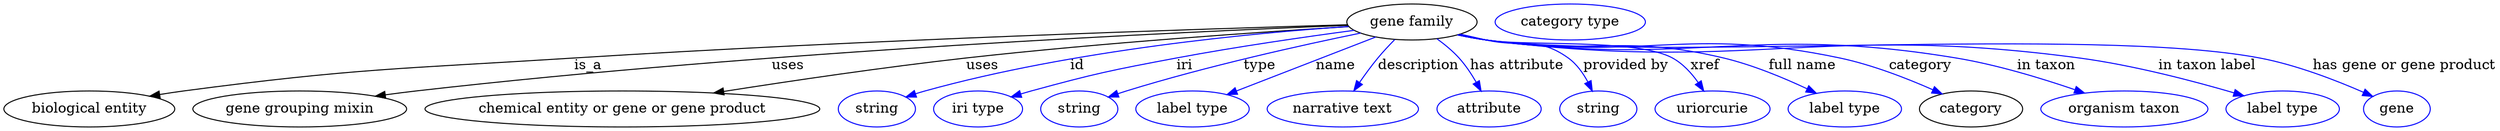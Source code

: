 digraph {
	graph [bb="0,0,2484.1,123"];
	node [label="\N"];
	"gene family"	[height=0.5,
		label="gene family",
		pos="1403.1,105",
		width=1.8054];
	"biological entity"	[height=0.5,
		pos="85.142,18",
		width=2.3651];
	"gene family" -> "biological entity"	[label=is_a,
		lp="583.14,61.5",
		pos="e,145.44,30.774 1338.7,102.23 1198.7,98.174 855.87,87.139 569.14,69 395.54,58.017 351.59,58.837 179.14,36 171.46,34.982 163.44,33.769 \
155.47,32.465"];
	"gene grouping mixin"	[height=0.5,
		pos="295.14,18",
		width=2.9608];
	"gene family" -> "gene grouping mixin"	[label=uses,
		lp="781.64,61.5",
		pos="e,370.55,30.753 1339.1,101.64 1181.1,95.377 760.15,76.003 411.14,36 401.28,34.87 390.97,33.554 380.74,32.164"];
	"chemical entity or gene or gene product"	[height=0.5,
		pos="617.14,18",
		width=5.4703];
	"gene family" -> "chemical entity or gene or gene product"	[label=uses,
		lp="975.64,61.5",
		pos="e,708.38,34.024 1340.2,100.36 1254,95.073 1094.6,84.22 959.14,69 878.03,59.884 786.57,46.34 718.65,35.647"];
	id	[color=blue,
		height=0.5,
		label=string,
		pos="870.14,18",
		width=1.0652];
	"gene family" -> id	[color=blue,
		label=id,
		lp="1070.1,61.5",
		pos="e,899.13,29.99 1340.1,100.48 1246.5,94.062 1066,77.124 918.14,36 915.03,35.135 911.84,34.172 908.64,33.155",
		style=solid];
	iri	[color=blue,
		height=0.5,
		label="iri type",
		pos="971.14,18",
		width=1.2277];
	"gene family" -> iri	[color=blue,
		label=iri,
		lp="1177.1,61.5",
		pos="e,1004.4,29.938 1345.2,96.599 1297.8,90.228 1228.9,80.295 1169.1,69 1104.6,56.801 1088.5,53.205 1025.1,36 1021.6,35.029 1017.9,33.974 \
1014.2,32.883",
		style=solid];
	type	[color=blue,
		height=0.5,
		label=string,
		pos="1072.1,18",
		width=1.0652];
	"gene family" -> type	[color=blue,
		label=type,
		lp="1251.1,61.5",
		pos="e,1101.1,29.935 1351.8,93.859 1294.5,82.043 1199.3,60.925 1119.1,36 1116.4,35.142 1113.6,34.22 1110.7,33.265",
		style=solid];
	name	[color=blue,
		height=0.5,
		label="label type",
		pos="1185.1,18",
		width=1.5707];
	"gene family" -> name	[color=blue,
		label=name,
		lp="1328.1,61.5",
		pos="e,1219.4,32.356 1367.1,89.964 1329.2,75.165 1269.4,51.846 1228.8,36.011",
		style=solid];
	description	[color=blue,
		height=0.5,
		label="narrative text",
		pos="1335.1,18",
		width=2.0943];
	"gene family" -> description	[color=blue,
		label=description,
		lp="1408.6,61.5",
		pos="e,1345.3,36.264 1385.3,87.565 1379.6,81.912 1373.4,75.392 1368.1,69 1362,61.506 1356,52.858 1350.8,44.883",
		style=solid];
	"has attribute"	[color=blue,
		height=0.5,
		label=attribute,
		pos="1480.1,18",
		width=1.4443];
	"gene family" -> "has attribute"	[color=blue,
		label="has attribute",
		lp="1507.1,61.5",
		pos="e,1471.8,35.806 1427.5,88.077 1434.9,82.554 1442.8,75.981 1449.1,69 1455.7,61.751 1461.7,52.916 1466.7,44.701",
		style=solid];
	"provided by"	[color=blue,
		height=0.5,
		label=string,
		pos="1588.1,18",
		width=1.0652];
	"gene family" -> "provided by"	[color=blue,
		label="provided by",
		lp="1615.6,61.5",
		pos="e,1582.1,35.87 1451.3,92.885 1459.9,90.914 1468.8,88.889 1477.1,87 1513.1,78.871 1528.2,90.563 1558.1,69 1566.5,63.001 1572.9,53.916 \
1577.6,45.129",
		style=solid];
	xref	[color=blue,
		height=0.5,
		label=uriorcurie,
		pos="1702.1,18",
		width=1.5887];
	"gene family" -> xref	[color=blue,
		label=xref,
		lp="1694.6,61.5",
		pos="e,1693.4,35.928 1449.5,92.379 1458.7,90.37 1468.2,88.462 1477.1,87 1517.9,80.362 1625.8,88.677 1662.1,69 1672.5,63.382 1681.2,53.833 \
1687.7,44.576",
		style=solid];
	"full name"	[color=blue,
		height=0.5,
		label="label type",
		pos="1834.1,18",
		width=1.5707];
	"gene family" -> "full name"	[color=blue,
		label="full name",
		lp="1791.6,61.5",
		pos="e,1805.7,33.787 1449.5,92.229 1458.6,90.233 1468.2,88.368 1477.1,87 1581.1,71.179 1610.8,93.39 1713.1,69 1742.1,62.098 1773.1,49.174 \
1796.5,38.194",
		style=solid];
	category	[height=0.5,
		pos="1960.1,18",
		width=1.4263];
	"gene family" -> category	[color=blue,
		label=category,
		lp="1909.6,61.5",
		pos="e,1931.3,33.036 1449.1,92.135 1458.3,90.122 1468,88.273 1477.1,87 1632.3,65.381 1675.9,101.33 1829.1,69 1861.5,62.185 1896.3,48.551 \
1921.9,37.239",
		style=solid];
	"in taxon"	[color=blue,
		height=0.5,
		label="organism taxon",
		pos="2113.1,18",
		width=2.3109];
	"gene family" -> "in taxon"	[color=blue,
		label="in taxon",
		lp="2035.1,61.5",
		pos="e,2073.4,33.907 1448.7,92.129 1458,90.09 1467.9,88.233 1477.1,87 1683.5,59.577 1739.8,102.95 1945.1,69 1985.8,62.274 2030.5,48.663 \
2063.5,37.338",
		style=solid];
	"in taxon label"	[color=blue,
		height=0.5,
		label="label type",
		pos="2271.1,18",
		width=1.5707];
	"gene family" -> "in taxon label"	[color=blue,
		label="in taxon label",
		lp="2195.6,61.5",
		pos="e,2232.3,31.222 1448.7,92.071 1458,90.036 1467.9,88.196 1477.1,87 1737.8,53.421 1807.7,103.95 2068.1,69 2121.8,61.797 2181.9,46.007 \
2222.7,34.085",
		style=solid];
	"has gene or gene product"	[color=blue,
		height=0.5,
		label=gene,
		pos="2385.1,18",
		width=0.92075];
	"gene family" -> "has gene or gene product"	[color=blue,
		label="has gene or gene product",
		lp="2392.6,61.5",
		pos="e,2361.1,30.523 1448.7,92.02 1458,89.988 1467.9,88.163 1477.1,87 1647.2,65.705 2079.7,100.8 2248.1,69 2284.7,62.096 2324.4,46.642 \
2351.6,34.73",
		style=solid];
	"named thing_category"	[color=blue,
		height=0.5,
		label="category type",
		pos="1561.1,105",
		width=2.0762];
}
